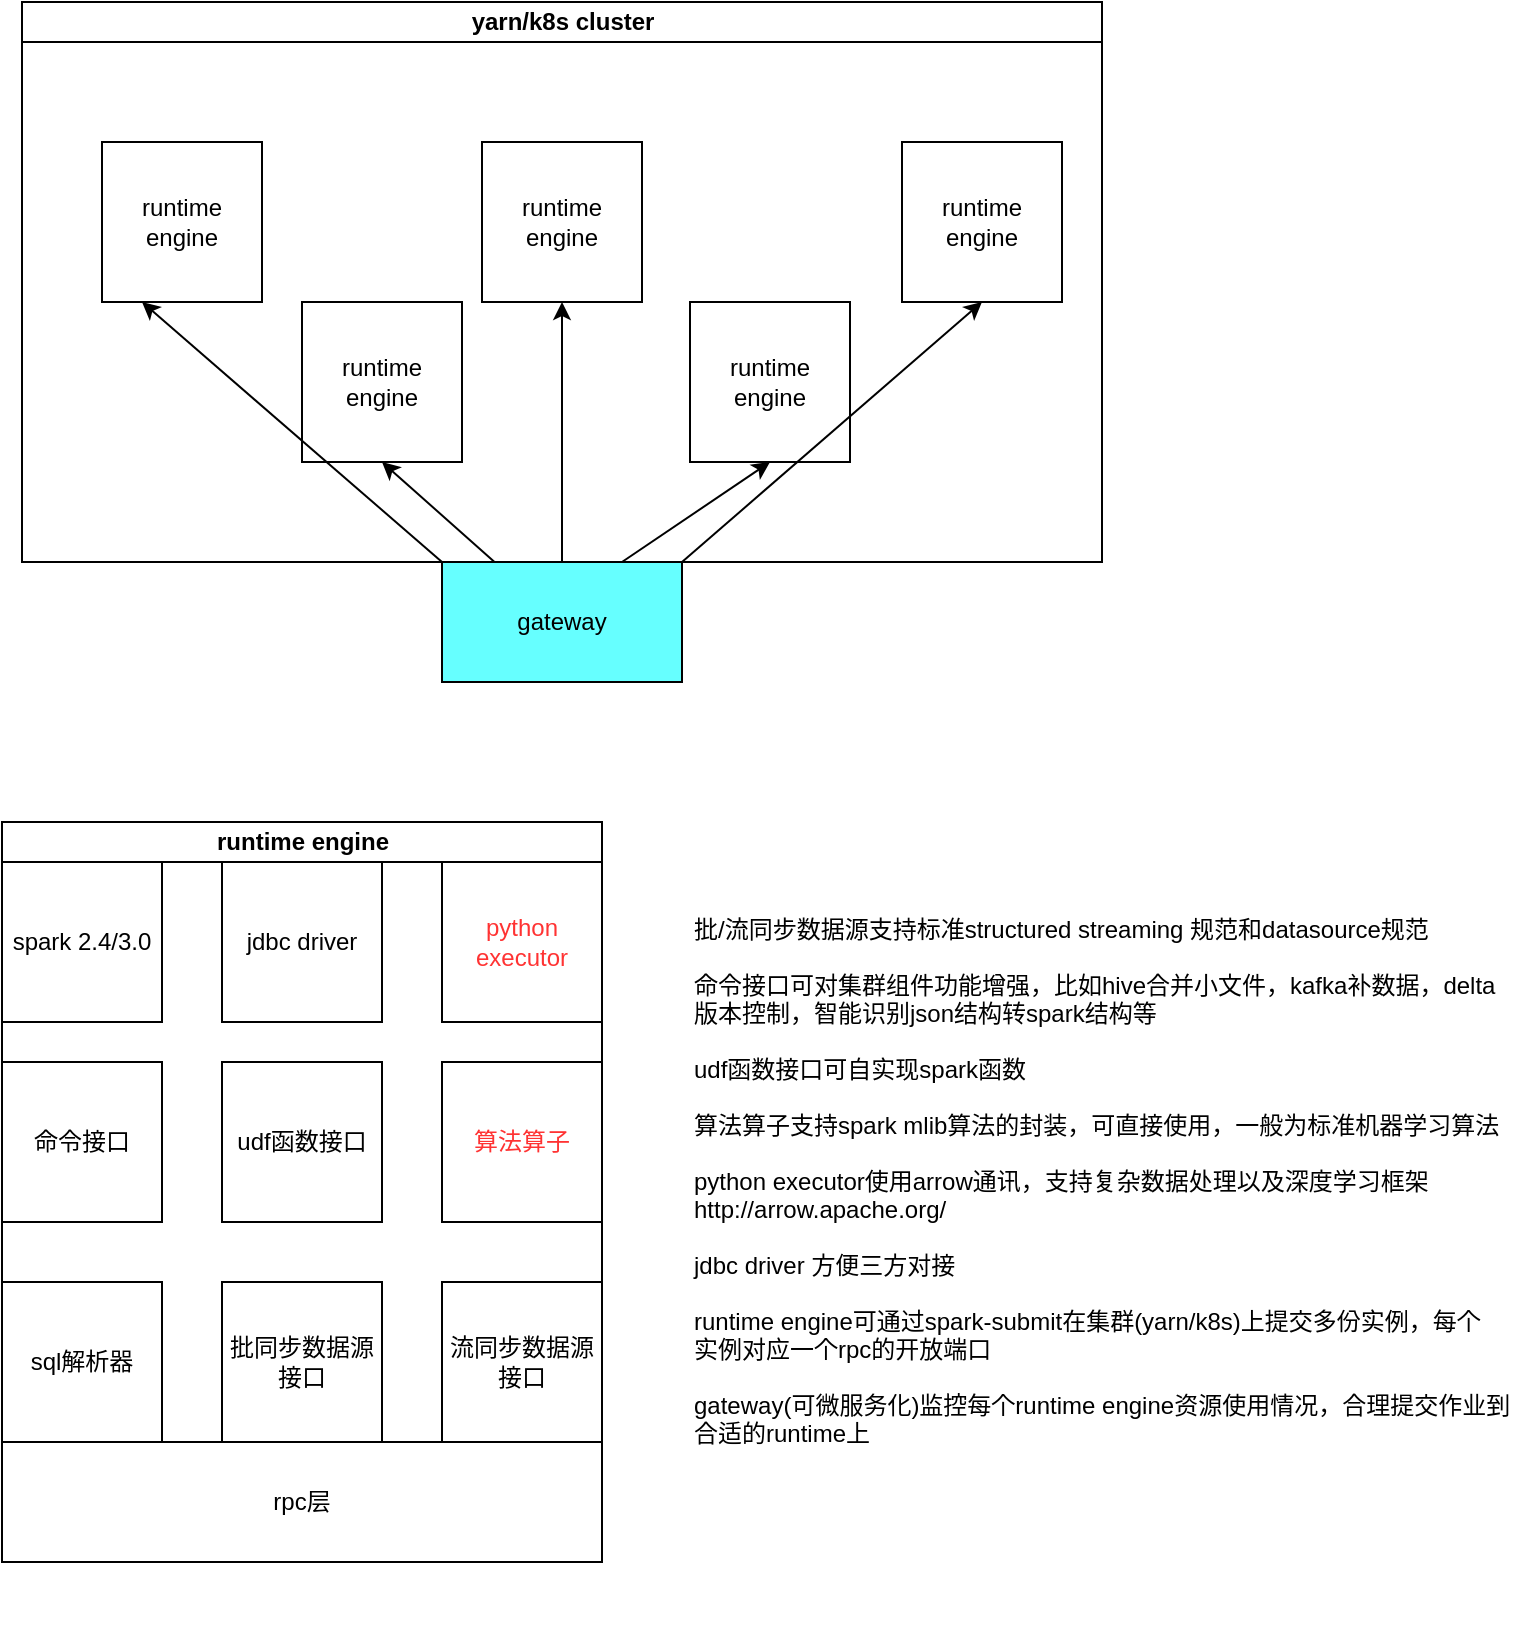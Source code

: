<mxfile version="14.6.13" type="device"><diagram id="prtHgNgQTEPvFCAcTncT" name="Page-1"><mxGraphModel dx="1106" dy="892" grid="1" gridSize="10" guides="1" tooltips="1" connect="1" arrows="1" fold="1" page="1" pageScale="1" pageWidth="827" pageHeight="1169" math="0" shadow="0"><root><mxCell id="0"/><mxCell id="1" parent="0"/><mxCell id="dNxyNK7c78bLwvsdeMH5-11" value="yarn/k8s cluster" style="swimlane;html=1;startSize=20;horizontal=1;containerType=tree;glass=0;" parent="1" vertex="1"><mxGeometry x="40" y="80" width="540" height="280" as="geometry"/></mxCell><mxCell id="-MNNbwx4t-khp4gVTqcQ-1" value="runtime engine" style="whiteSpace=wrap;html=1;aspect=fixed;" parent="dNxyNK7c78bLwvsdeMH5-11" vertex="1"><mxGeometry x="40" y="70" width="80" height="80" as="geometry"/></mxCell><mxCell id="-MNNbwx4t-khp4gVTqcQ-9" value="runtime engine" style="whiteSpace=wrap;html=1;aspect=fixed;" parent="dNxyNK7c78bLwvsdeMH5-11" vertex="1"><mxGeometry x="140" y="150" width="80" height="80" as="geometry"/></mxCell><mxCell id="-MNNbwx4t-khp4gVTqcQ-10" value="runtime engine" style="whiteSpace=wrap;html=1;aspect=fixed;" parent="dNxyNK7c78bLwvsdeMH5-11" vertex="1"><mxGeometry x="230" y="70" width="80" height="80" as="geometry"/></mxCell><mxCell id="-MNNbwx4t-khp4gVTqcQ-11" value="runtime engine" style="whiteSpace=wrap;html=1;aspect=fixed;" parent="dNxyNK7c78bLwvsdeMH5-11" vertex="1"><mxGeometry x="334" y="150" width="80" height="80" as="geometry"/></mxCell><mxCell id="-MNNbwx4t-khp4gVTqcQ-12" value="runtime engine" style="whiteSpace=wrap;html=1;aspect=fixed;" parent="dNxyNK7c78bLwvsdeMH5-11" vertex="1"><mxGeometry x="440" y="70" width="80" height="80" as="geometry"/></mxCell><mxCell id="-MNNbwx4t-khp4gVTqcQ-33" style="rounded=0;orthogonalLoop=1;jettySize=auto;html=1;entryX=0.5;entryY=1;entryDx=0;entryDy=0;" parent="1" source="-MNNbwx4t-khp4gVTqcQ-7" target="-MNNbwx4t-khp4gVTqcQ-9" edge="1"><mxGeometry relative="1" as="geometry"/></mxCell><mxCell id="-MNNbwx4t-khp4gVTqcQ-35" style="edgeStyle=none;rounded=0;orthogonalLoop=1;jettySize=auto;html=1;entryX=0.5;entryY=1;entryDx=0;entryDy=0;" parent="1" source="-MNNbwx4t-khp4gVTqcQ-7" target="-MNNbwx4t-khp4gVTqcQ-10" edge="1"><mxGeometry relative="1" as="geometry"><mxPoint x="320" y="270" as="targetPoint"/></mxGeometry></mxCell><mxCell id="-MNNbwx4t-khp4gVTqcQ-37" style="edgeStyle=none;rounded=0;orthogonalLoop=1;jettySize=auto;html=1;exitX=0;exitY=0;exitDx=0;exitDy=0;entryX=0.25;entryY=1;entryDx=0;entryDy=0;" parent="1" source="-MNNbwx4t-khp4gVTqcQ-7" target="-MNNbwx4t-khp4gVTqcQ-1" edge="1"><mxGeometry relative="1" as="geometry"><mxPoint x="200" y="340" as="targetPoint"/></mxGeometry></mxCell><mxCell id="-MNNbwx4t-khp4gVTqcQ-7" value="gateway" style="rounded=0;whiteSpace=wrap;html=1;fillColor=#66FFFF;" parent="1" vertex="1"><mxGeometry x="250" y="360" width="120" height="60" as="geometry"/></mxCell><mxCell id="-MNNbwx4t-khp4gVTqcQ-20" value="runtime engine" style="swimlane;html=1;startSize=20;horizontal=1;containerType=tree;glass=0;" parent="1" vertex="1"><mxGeometry x="30" y="490" width="300" height="370" as="geometry"/></mxCell><mxCell id="-MNNbwx4t-khp4gVTqcQ-21" value="sql解析器" style="whiteSpace=wrap;html=1;aspect=fixed;" parent="-MNNbwx4t-khp4gVTqcQ-20" vertex="1"><mxGeometry y="230" width="80" height="80" as="geometry"/></mxCell><mxCell id="-MNNbwx4t-khp4gVTqcQ-23" value="批同步数据源接口" style="whiteSpace=wrap;html=1;aspect=fixed;" parent="-MNNbwx4t-khp4gVTqcQ-20" vertex="1"><mxGeometry x="110" y="230" width="80" height="80" as="geometry"/></mxCell><mxCell id="-MNNbwx4t-khp4gVTqcQ-24" value="流同步数据源接口" style="whiteSpace=wrap;html=1;aspect=fixed;" parent="-MNNbwx4t-khp4gVTqcQ-20" vertex="1"><mxGeometry x="220" y="230" width="80" height="80" as="geometry"/></mxCell><mxCell id="-MNNbwx4t-khp4gVTqcQ-25" value="命令接口" style="whiteSpace=wrap;html=1;aspect=fixed;" parent="-MNNbwx4t-khp4gVTqcQ-20" vertex="1"><mxGeometry y="120" width="80" height="80" as="geometry"/></mxCell><mxCell id="-MNNbwx4t-khp4gVTqcQ-27" value="rpc层" style="rounded=0;whiteSpace=wrap;html=1;" parent="-MNNbwx4t-khp4gVTqcQ-20" vertex="1"><mxGeometry y="310" width="300" height="60" as="geometry"/></mxCell><mxCell id="-MNNbwx4t-khp4gVTqcQ-28" value="udf函数接口" style="whiteSpace=wrap;html=1;aspect=fixed;" parent="-MNNbwx4t-khp4gVTqcQ-20" vertex="1"><mxGeometry x="110" y="120" width="80" height="80" as="geometry"/></mxCell><mxCell id="-MNNbwx4t-khp4gVTqcQ-29" value="&lt;font color=&quot;#ff3333&quot;&gt;算法算子&lt;/font&gt;" style="whiteSpace=wrap;html=1;aspect=fixed;" parent="-MNNbwx4t-khp4gVTqcQ-20" vertex="1"><mxGeometry x="220" y="120" width="80" height="80" as="geometry"/></mxCell><mxCell id="-MNNbwx4t-khp4gVTqcQ-30" value="&lt;font color=&quot;#ff3333&quot;&gt;python executor&lt;/font&gt;" style="whiteSpace=wrap;html=1;aspect=fixed;" parent="-MNNbwx4t-khp4gVTqcQ-20" vertex="1"><mxGeometry x="220" y="20" width="80" height="80" as="geometry"/></mxCell><mxCell id="-MNNbwx4t-khp4gVTqcQ-31" value="jdbc driver" style="whiteSpace=wrap;html=1;aspect=fixed;" parent="-MNNbwx4t-khp4gVTqcQ-20" vertex="1"><mxGeometry x="110" y="20" width="80" height="80" as="geometry"/></mxCell><mxCell id="-MNNbwx4t-khp4gVTqcQ-32" value="spark 2.4/3.0" style="whiteSpace=wrap;html=1;aspect=fixed;" parent="-MNNbwx4t-khp4gVTqcQ-20" vertex="1"><mxGeometry y="20" width="80" height="80" as="geometry"/></mxCell><mxCell id="-MNNbwx4t-khp4gVTqcQ-34" style="rounded=0;orthogonalLoop=1;jettySize=auto;html=1;entryX=0.5;entryY=1;entryDx=0;entryDy=0;exitX=0.75;exitY=0;exitDx=0;exitDy=0;" parent="1" source="-MNNbwx4t-khp4gVTqcQ-7" target="-MNNbwx4t-khp4gVTqcQ-11" edge="1"><mxGeometry relative="1" as="geometry"><mxPoint x="290.25" y="370" as="sourcePoint"/><mxPoint x="234" y="320" as="targetPoint"/></mxGeometry></mxCell><mxCell id="-MNNbwx4t-khp4gVTqcQ-36" style="edgeStyle=none;rounded=0;orthogonalLoop=1;jettySize=auto;html=1;entryX=0.5;entryY=1;entryDx=0;entryDy=0;exitX=1;exitY=0;exitDx=0;exitDy=0;" parent="1" source="-MNNbwx4t-khp4gVTqcQ-7" target="-MNNbwx4t-khp4gVTqcQ-12" edge="1"><mxGeometry relative="1" as="geometry"><mxPoint x="320" y="240" as="targetPoint"/><mxPoint x="320" y="370" as="sourcePoint"/></mxGeometry></mxCell><mxCell id="-MNNbwx4t-khp4gVTqcQ-38" value="批/流同步数据源支持标准structured streaming 规范和datasource规范&#10;&#10;命令接口可对集群组件功能增强，比如hive合并小文件，kafka补数据，delta&#10;版本控制，智能识别json结构转spark结构等&#10;&#10;udf函数接口可自实现spark函数&#10;&#10;算法算子支持spark mlib算法的封装，可直接使用，一般为标准机器学习算法&#10;&#10;python executor使用arrow通讯，支持复杂数据处理以及深度学习框架&#10;http://arrow.apache.org/&#10;&#10;jdbc driver 方便三方对接&#10;&#10;runtime engine可通过spark-submit在集群(yarn/k8s)上提交多份实例，每个&#10;实例对应一个rpc的开放端口&#10;&#10;gateway(可微服务化)监控每个runtime engine资源使用情况，合理提交作业到&#10;合适的runtime上" style="text;strokeColor=none;fillColor=none;align=left;verticalAlign=top;spacingLeft=4;spacingRight=4;overflow=hidden;rotatable=0;points=[[0,0.5],[1,0.5]];portConstraint=eastwest;" parent="1" vertex="1"><mxGeometry x="370" y="530" width="420" height="360" as="geometry"/></mxCell></root></mxGraphModel></diagram></mxfile>